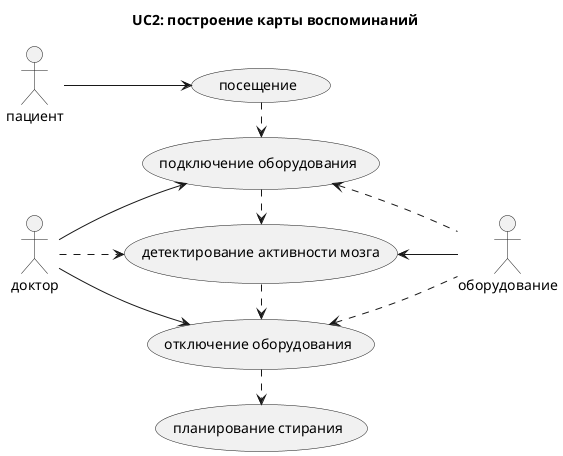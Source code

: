 @startuml
left to right direction

title UC2: построение карты воспоминаний

actor пациент
actor доктор
actor оборудование
'actor "вещи пациента" as items

usecase "посещение" as become
usecase "детектирование активности мозга" as detection
usecase "подключение оборудования" as connect
usecase "отключение оборудования" as disconnect
usecase "планирование стирания" as plan

become .> connect
connect .> detection
detection .> disconnect
disconnect .> plan


пациент --> become
доктор --> connect
доктор .> detection

доктор -> disconnect


'detection <.. items
detection <-- оборудование
connect <.. оборудование
disconnect <.. оборудование
@enduml